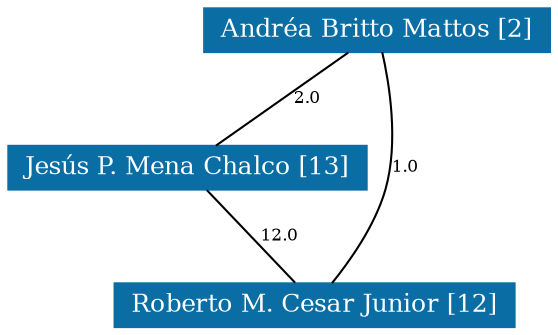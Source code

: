 strict graph grafo2 {
	graph [bb="0,0,260,153",
		id=grafo2,
		overlap=False
	];
	node [fontsize=12,
		label="\N",
		shape=rectangle,
		style=filled
	];
	0	[URL="membro-2837012019824386.html",
		color="#0A6EA4",
		fontcolor="#FFFFFF",
		height=0.29167,
		label="Andréa Britto Mattos [2]",
		pos="177,142.5",
		width=2.3056];
	1	[URL="membro-4727357182510680.html",
		color="#0A6EA4",
		fontcolor="#FFFFFF",
		height=0.29167,
		label="Jesús P. Mena Chalco [13]",
		pos="86,76.5",
		width=2.3889];
	0 -- 1	[fontsize=8,
		label=2.0,
		lp="143.5,109.5",
		pos="163.18,131.78 145.98,119.68 116.78,99.146 99.653,87.102"];
	2	[URL="membro-2240951178648368.html",
		color="#0A6EA4",
		fontcolor="#FFFFFF",
		height=0.29167,
		label="Roberto M. Cesar Junior [12]",
		pos="147,10.5",
		width=2.6667];
	0 -- 2	[fontsize=8,
		label=1.0,
		lp="190.5,76.5",
		pos="179.46,131.98 182.78,117.44 187.58,88.966 181,66 176.03,48.632 163.73,31.421 155.37,21.123"];
	1 -- 2	[fontsize=8,
		label=12.0,
		lp="130.5,43.5",
		pos="95.265,65.78 106.73,53.751 126.14,33.383 137.65,21.312"];
}
